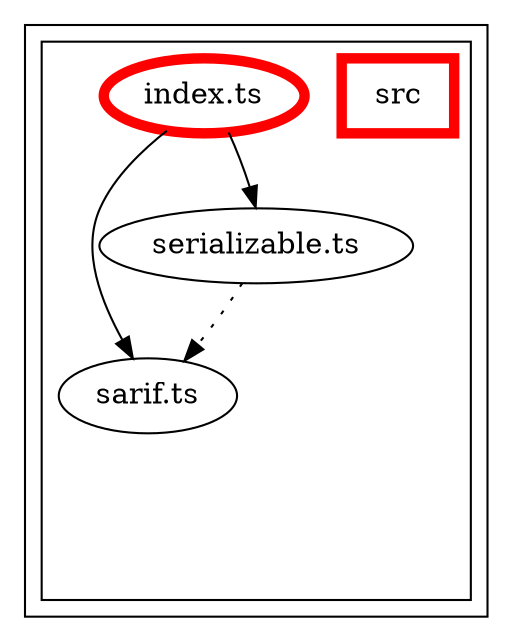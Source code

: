 digraph "dependency-graph-@siteimprove/alfa-sarif" {
  compound = true;
  "src/sarif.ts";
  "src/serializable.ts";
  subgraph "cluster_src" {
    color = "#000000";
    label = "";
    "exit_src" [
      style = "invis";
    ];
    subgraph "cluster_src" {
      color = "#000000";
      label = "";
      "name_src" [
        penwidth = 5;
        shape = "rectangle";
        color = "#ff0000";
        label = "src";
      ];
      "exit_src" [
        style = "invis";
      ];
      "src/serializable.ts" [
        label = "serializable.ts";
      ];
      "src/index.ts" [
        label = "index.ts";
        color = "#ff0000";
        penwidth = 5;
      ];
      "src/sarif.ts" [
        label = "sarif.ts";
      ];
      "src/serializable.ts" -> "exit_src" [
        style = "invis";
      ];
      "src/index.ts" -> "exit_src" [
        style = "invis";
      ];
      "src/sarif.ts" -> "exit_src" [
        style = "invis";
      ];
    }
    "exit_src" -> "exit_src" [
      style = "invis";
    ];
    "exit_src" -> "exit_src" [
      style = "invis";
    ];
    "exit_src" -> "exit_src" [
      style = "invis";
    ];
  }
  "src/serializable.ts" -> "src/sarif.ts" [
    style = "invis";
  ];
  "src/serializable.ts" -> "src/sarif.ts" [
    style = "dotted";
    color = "black";
  ];
  "src/index.ts" -> "src/sarif.ts" [
    style = "invis";
  ];
  "src/index.ts" -> "src/sarif.ts" [
    style = "solid";
    color = "black";
  ];
  "src/index.ts" -> "src/serializable.ts" [
    style = "invis";
  ];
  "src/index.ts" -> "src/serializable.ts" [
    style = "solid";
    color = "black";
  ];
}